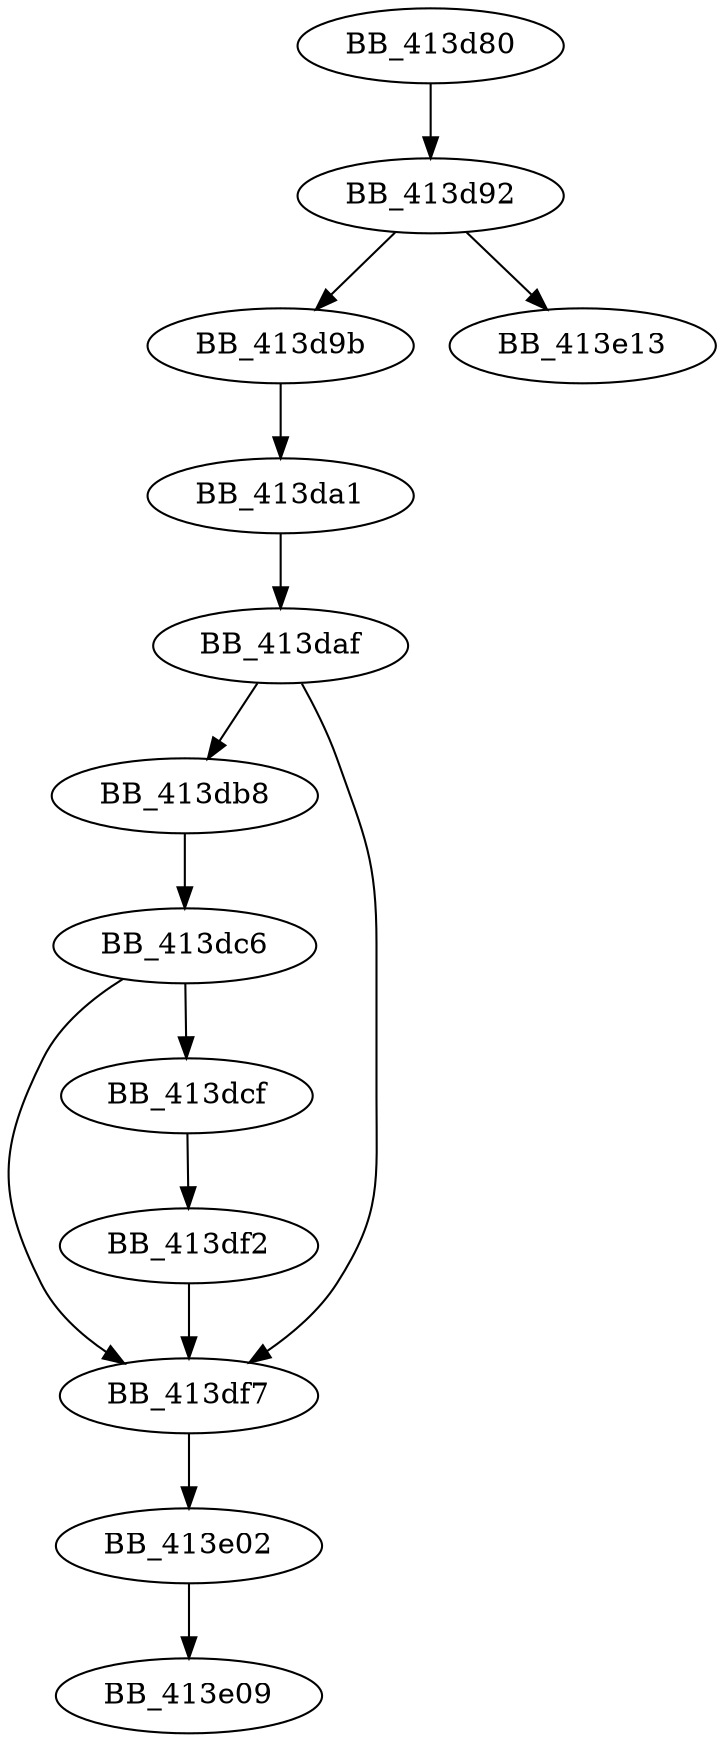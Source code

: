 DiGraph sub_413D80{
BB_413d80->BB_413d92
BB_413d92->BB_413d9b
BB_413d92->BB_413e13
BB_413d9b->BB_413da1
BB_413da1->BB_413daf
BB_413daf->BB_413db8
BB_413daf->BB_413df7
BB_413db8->BB_413dc6
BB_413dc6->BB_413dcf
BB_413dc6->BB_413df7
BB_413dcf->BB_413df2
BB_413df2->BB_413df7
BB_413df7->BB_413e02
BB_413e02->BB_413e09
}
